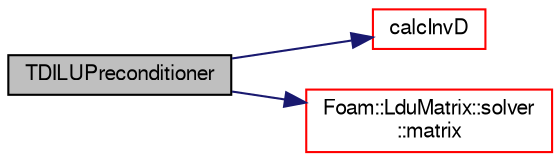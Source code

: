 digraph "TDILUPreconditioner"
{
  bgcolor="transparent";
  edge [fontname="FreeSans",fontsize="10",labelfontname="FreeSans",labelfontsize="10"];
  node [fontname="FreeSans",fontsize="10",shape=record];
  rankdir="LR";
  Node0 [label="TDILUPreconditioner",height=0.2,width=0.4,color="black", fillcolor="grey75", style="filled", fontcolor="black"];
  Node0 -> Node1 [color="midnightblue",fontsize="10",style="solid",fontname="FreeSans"];
  Node1 [label="calcInvD",height=0.2,width=0.4,color="red",URL="$a26818.html#a4285bbd6c558576051d236d84b20d26d",tooltip="Calculate the reciprocal of the preconditioned diagonal. "];
  Node0 -> Node14 [color="midnightblue",fontsize="10",style="solid",fontname="FreeSans"];
  Node14 [label="Foam::LduMatrix::solver\l::matrix",height=0.2,width=0.4,color="red",URL="$a26794.html#a3d8232936ba5c586fc9b603eb389a53d"];
}
